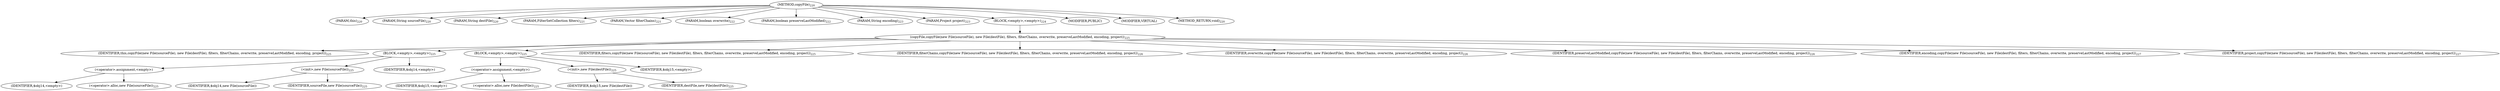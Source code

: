 digraph "copyFile" {  
"361" [label = <(METHOD,copyFile)<SUB>220</SUB>> ]
"18" [label = <(PARAM,this)<SUB>220</SUB>> ]
"362" [label = <(PARAM,String sourceFile)<SUB>220</SUB>> ]
"363" [label = <(PARAM,String destFile)<SUB>220</SUB>> ]
"364" [label = <(PARAM,FilterSetCollection filters)<SUB>221</SUB>> ]
"365" [label = <(PARAM,Vector filterChains)<SUB>221</SUB>> ]
"366" [label = <(PARAM,boolean overwrite)<SUB>222</SUB>> ]
"367" [label = <(PARAM,boolean preserveLastModified)<SUB>222</SUB>> ]
"368" [label = <(PARAM,String encoding)<SUB>223</SUB>> ]
"369" [label = <(PARAM,Project project)<SUB>223</SUB>> ]
"370" [label = <(BLOCK,&lt;empty&gt;,&lt;empty&gt;)<SUB>224</SUB>> ]
"371" [label = <(copyFile,copyFile(new File(sourceFile), new File(destFile), filters, filterChains, overwrite, preserveLastModified, encoding, project))<SUB>225</SUB>> ]
"17" [label = <(IDENTIFIER,this,copyFile(new File(sourceFile), new File(destFile), filters, filterChains, overwrite, preserveLastModified, encoding, project))<SUB>225</SUB>> ]
"372" [label = <(BLOCK,&lt;empty&gt;,&lt;empty&gt;)<SUB>225</SUB>> ]
"373" [label = <(&lt;operator&gt;.assignment,&lt;empty&gt;)> ]
"374" [label = <(IDENTIFIER,$obj14,&lt;empty&gt;)> ]
"375" [label = <(&lt;operator&gt;.alloc,new File(sourceFile))<SUB>225</SUB>> ]
"376" [label = <(&lt;init&gt;,new File(sourceFile))<SUB>225</SUB>> ]
"377" [label = <(IDENTIFIER,$obj14,new File(sourceFile))> ]
"378" [label = <(IDENTIFIER,sourceFile,new File(sourceFile))<SUB>225</SUB>> ]
"379" [label = <(IDENTIFIER,$obj14,&lt;empty&gt;)> ]
"380" [label = <(BLOCK,&lt;empty&gt;,&lt;empty&gt;)<SUB>225</SUB>> ]
"381" [label = <(&lt;operator&gt;.assignment,&lt;empty&gt;)> ]
"382" [label = <(IDENTIFIER,$obj15,&lt;empty&gt;)> ]
"383" [label = <(&lt;operator&gt;.alloc,new File(destFile))<SUB>225</SUB>> ]
"384" [label = <(&lt;init&gt;,new File(destFile))<SUB>225</SUB>> ]
"385" [label = <(IDENTIFIER,$obj15,new File(destFile))> ]
"386" [label = <(IDENTIFIER,destFile,new File(destFile))<SUB>225</SUB>> ]
"387" [label = <(IDENTIFIER,$obj15,&lt;empty&gt;)> ]
"388" [label = <(IDENTIFIER,filters,copyFile(new File(sourceFile), new File(destFile), filters, filterChains, overwrite, preserveLastModified, encoding, project))<SUB>225</SUB>> ]
"389" [label = <(IDENTIFIER,filterChains,copyFile(new File(sourceFile), new File(destFile), filters, filterChains, overwrite, preserveLastModified, encoding, project))<SUB>226</SUB>> ]
"390" [label = <(IDENTIFIER,overwrite,copyFile(new File(sourceFile), new File(destFile), filters, filterChains, overwrite, preserveLastModified, encoding, project))<SUB>226</SUB>> ]
"391" [label = <(IDENTIFIER,preserveLastModified,copyFile(new File(sourceFile), new File(destFile), filters, filterChains, overwrite, preserveLastModified, encoding, project))<SUB>226</SUB>> ]
"392" [label = <(IDENTIFIER,encoding,copyFile(new File(sourceFile), new File(destFile), filters, filterChains, overwrite, preserveLastModified, encoding, project))<SUB>227</SUB>> ]
"393" [label = <(IDENTIFIER,project,copyFile(new File(sourceFile), new File(destFile), filters, filterChains, overwrite, preserveLastModified, encoding, project))<SUB>227</SUB>> ]
"394" [label = <(MODIFIER,PUBLIC)> ]
"395" [label = <(MODIFIER,VIRTUAL)> ]
"396" [label = <(METHOD_RETURN,void)<SUB>220</SUB>> ]
  "361" -> "18" 
  "361" -> "362" 
  "361" -> "363" 
  "361" -> "364" 
  "361" -> "365" 
  "361" -> "366" 
  "361" -> "367" 
  "361" -> "368" 
  "361" -> "369" 
  "361" -> "370" 
  "361" -> "394" 
  "361" -> "395" 
  "361" -> "396" 
  "370" -> "371" 
  "371" -> "17" 
  "371" -> "372" 
  "371" -> "380" 
  "371" -> "388" 
  "371" -> "389" 
  "371" -> "390" 
  "371" -> "391" 
  "371" -> "392" 
  "371" -> "393" 
  "372" -> "373" 
  "372" -> "376" 
  "372" -> "379" 
  "373" -> "374" 
  "373" -> "375" 
  "376" -> "377" 
  "376" -> "378" 
  "380" -> "381" 
  "380" -> "384" 
  "380" -> "387" 
  "381" -> "382" 
  "381" -> "383" 
  "384" -> "385" 
  "384" -> "386" 
}
